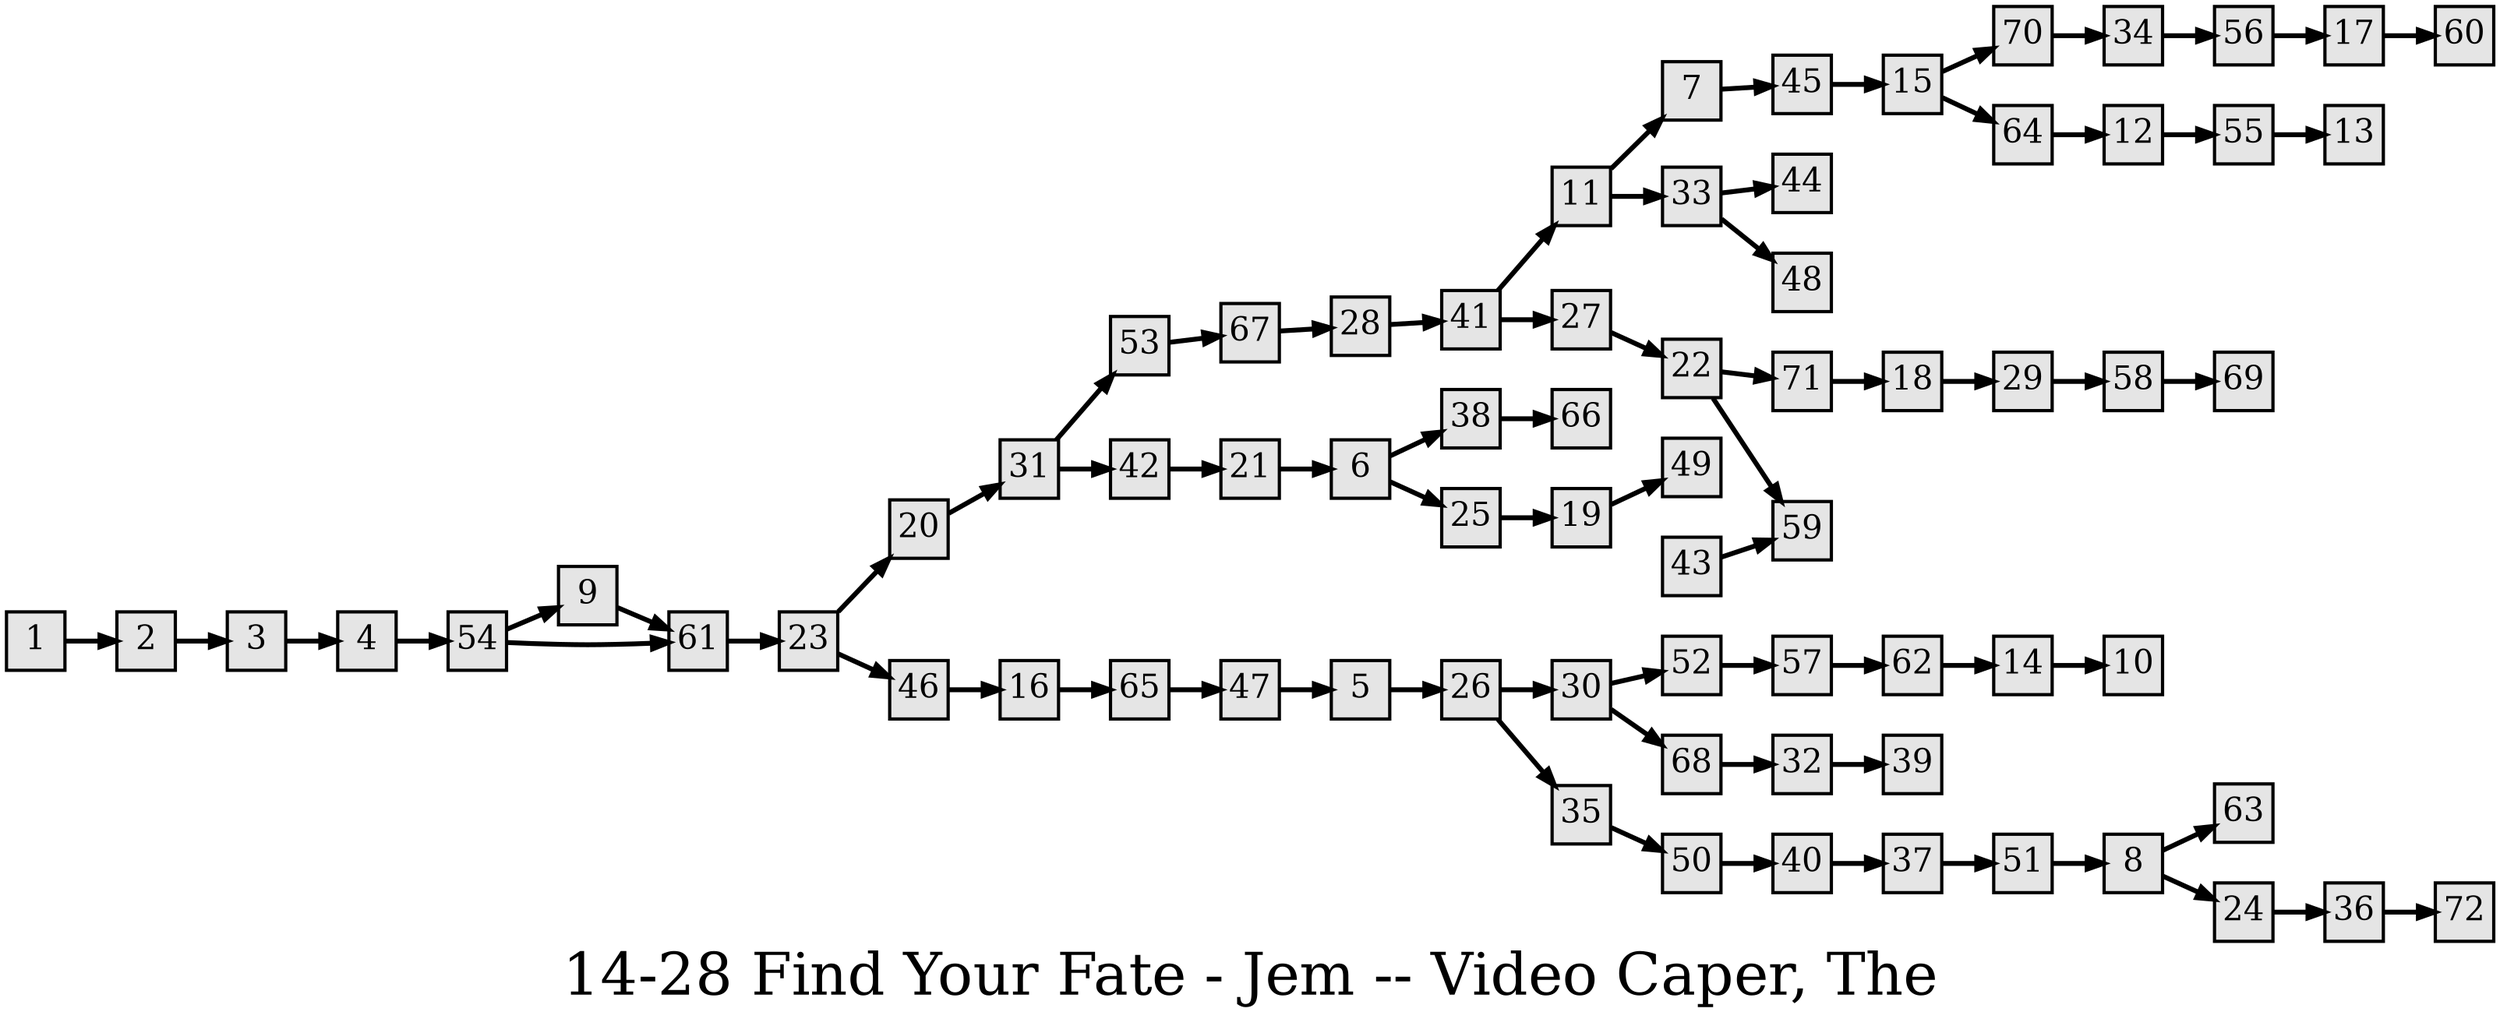 digraph g{
  graph [ label="14-28 Find Your Fate - Jem -- Video Caper, The" rankdir=LR, ordering=out, fontsize=36, nodesep="0.35", ranksep="0.45"];
  node  [shape=rect, penwidth=2, fontsize=20, style=filled, fillcolor=grey90, margin="0,0", labelfloat=true, regular=true, fixedsize=true];
  edge  [labelfloat=true, penwidth=3, fontsize=12];
  1 -> 2;
  2 -> 3;
  3 -> 4;
  4 -> 54;
  5 -> 26;
  6 -> 38;
  6 -> 25;
  7 -> 45;
  8 -> 63;
  8 -> 24;
  9 -> 61;
  11 -> 7;
  11 -> 33;
  12 -> 55;
  14 -> 10;
  15 -> 70;
  15 -> 64;
  16 -> 65;
  17 -> 60;
  18 -> 29;
  19 -> 49;
  20 -> 31;
  21 -> 6;
  22 -> 71;
  22 -> 59;
  23 -> 20;
  23 -> 46;
  24 -> 36;
  25 -> 19;
  26 -> 30;
  26 -> 35;
  27 -> 22;
  28 -> 41;
  29 -> 58;
  30 -> 52;
  30 -> 68;
  31 -> 53;
  31 -> 42;
  32 -> 39;
  33 -> 44;
  33 -> 48;
  34 -> 56;
  35 -> 50;
  36 -> 72;
  37 -> 51;
  38 -> 66;
  40 -> 37;
  41 -> 11;
  41 -> 27;
  42 -> 21;
  45 -> 15;
  46 -> 16;
  47 -> 5;
  50 -> 40;
  51 -> 8;
  52 -> 57;
  53 -> 67;
  54 -> 9;
  54 -> 61;
  55 -> 13;
  56 -> 17;
  57 -> 62;
  58 -> 69;
  43 -> 59;
  61 -> 23;
  62 -> 14;
  64 -> 12;
  65 -> 47;
  67 -> 28;
  68 -> 32;
  70 -> 34;
  71 -> 18;
}

